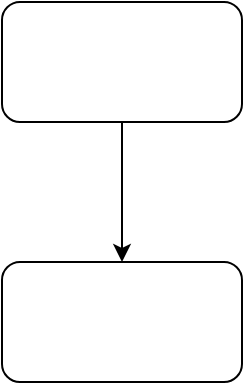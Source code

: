 <mxfile version="11.1.4" type="github"><diagram id="HP0LVPoPnPsWew4Rf2Hi" name="Page-1"><mxGraphModel dx="946" dy="616" grid="1" gridSize="10" guides="1" tooltips="1" connect="1" arrows="1" fold="1" page="1" pageScale="1" pageWidth="827" pageHeight="1169" math="0" shadow="0"><root><mxCell id="0"/><mxCell id="1" parent="0"/><mxCell id="X8XpBwtdYYUgXhobgPrx-3" style="edgeStyle=orthogonalEdgeStyle;rounded=0;orthogonalLoop=1;jettySize=auto;html=1;exitX=0.5;exitY=1;exitDx=0;exitDy=0;entryX=0.5;entryY=0;entryDx=0;entryDy=0;" edge="1" parent="1" source="X8XpBwtdYYUgXhobgPrx-1" target="X8XpBwtdYYUgXhobgPrx-2"><mxGeometry relative="1" as="geometry"/></mxCell><mxCell id="X8XpBwtdYYUgXhobgPrx-1" value="" style="rounded=1;whiteSpace=wrap;html=1;" vertex="1" parent="1"><mxGeometry x="100" y="100" width="120" height="60" as="geometry"/></mxCell><mxCell id="X8XpBwtdYYUgXhobgPrx-2" value="" style="rounded=1;whiteSpace=wrap;html=1;" vertex="1" parent="1"><mxGeometry x="100" y="230" width="120" height="60" as="geometry"/></mxCell></root></mxGraphModel></diagram></mxfile>